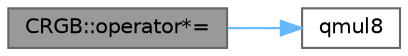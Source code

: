digraph "CRGB::operator*="
{
 // LATEX_PDF_SIZE
  bgcolor="transparent";
  edge [fontname=Helvetica,fontsize=10,labelfontname=Helvetica,labelfontsize=10];
  node [fontname=Helvetica,fontsize=10,shape=box,height=0.2,width=0.4];
  rankdir="LR";
  Node1 [id="Node000001",label="CRGB::operator*=",height=0.2,width=0.4,color="gray40", fillcolor="grey60", style="filled", fontcolor="black",tooltip="Multiply each of the channels by a constant, saturating each channel at 0xFF."];
  Node1 -> Node2 [id="edge1_Node000001_Node000002",color="steelblue1",style="solid",tooltip=" "];
  Node2 [id="Node000002",label="qmul8",height=0.2,width=0.4,color="grey40", fillcolor="white", style="filled",URL="$d5/d98/group___math.html#ga17d0d692de142f4d4379b8cc899eaefb",tooltip="8x8 bit multiplication with 8-bit result, saturating at 0xFF."];
}
